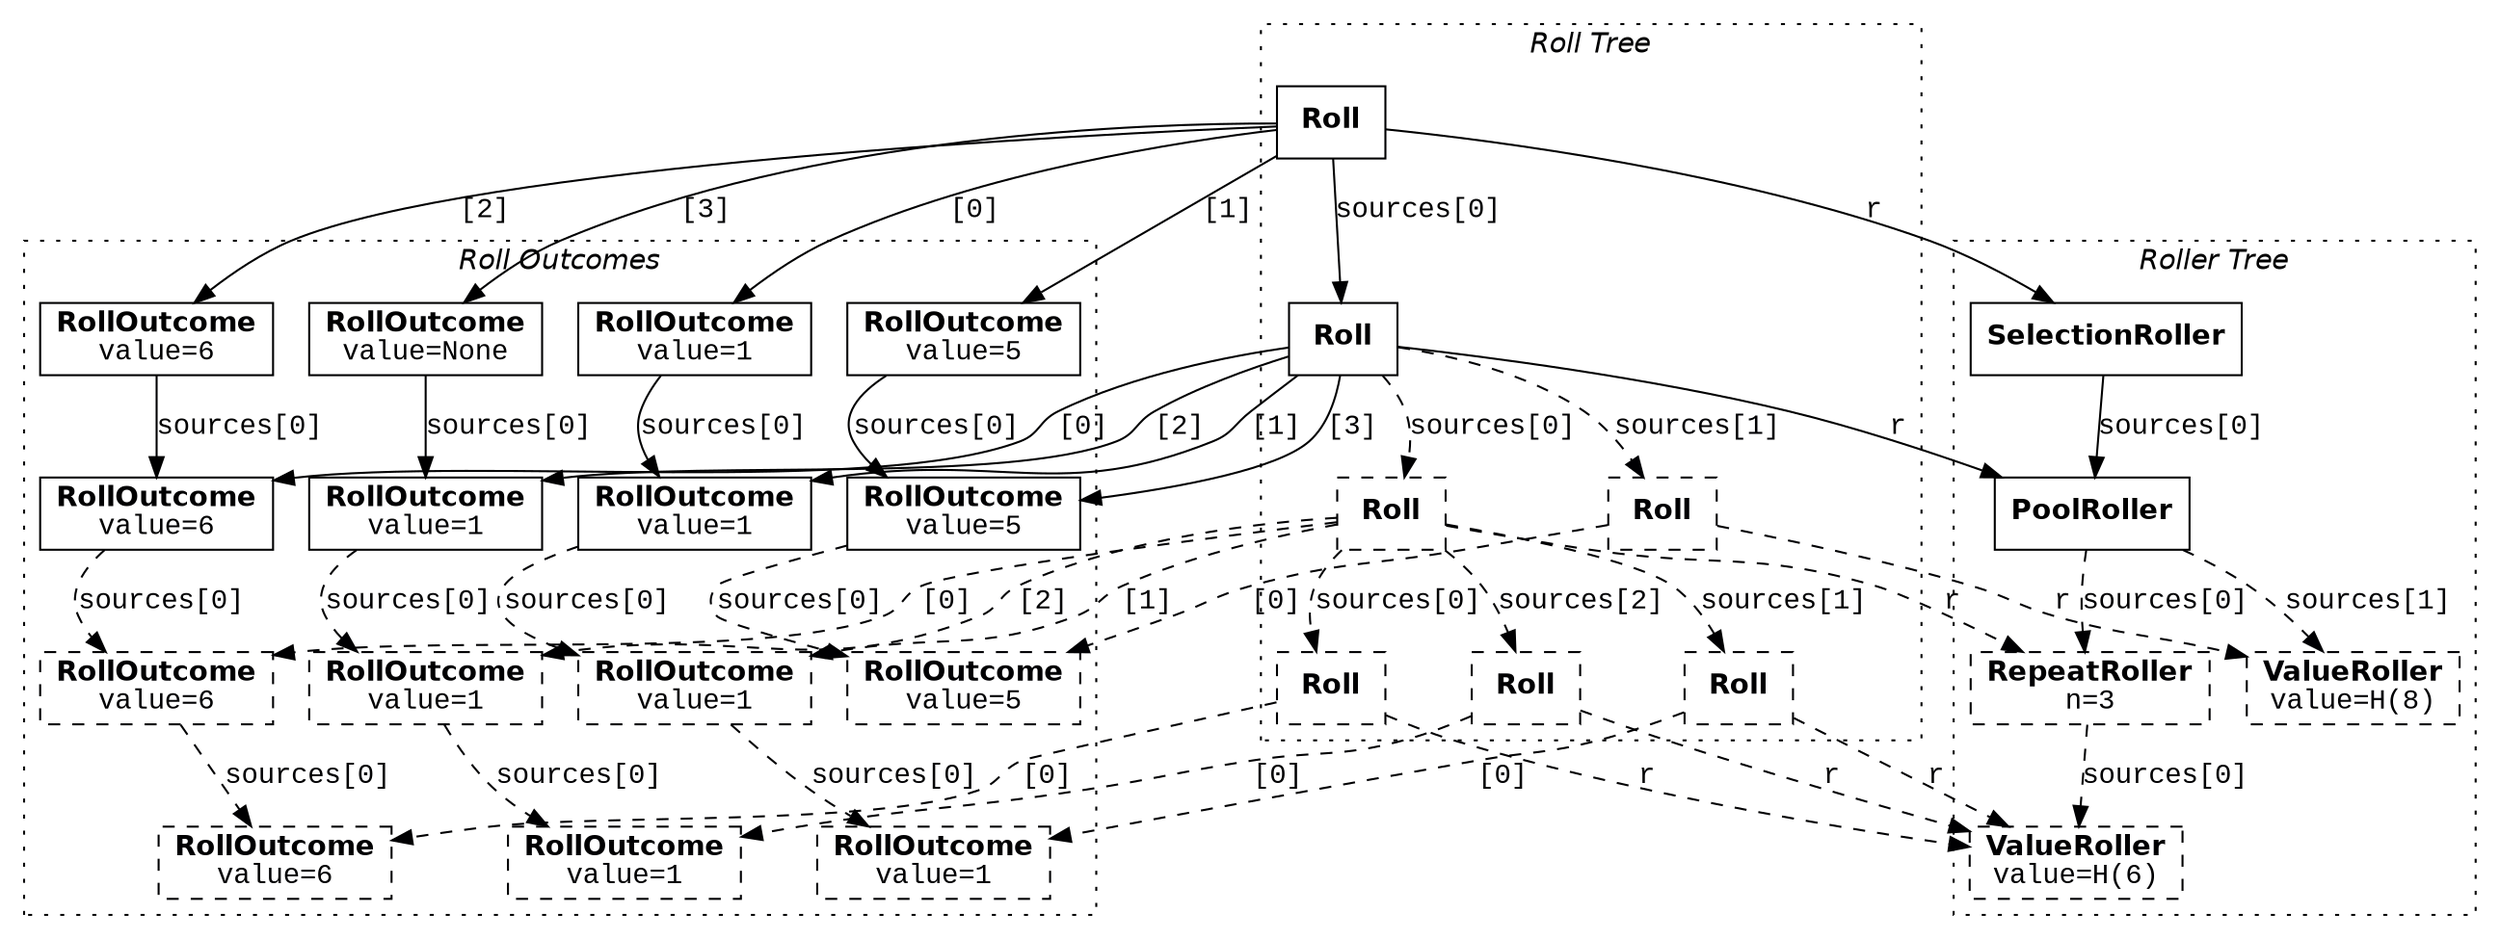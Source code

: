 strict digraph {
    fontname = "Helvetica"
    node[fontname="Helvetica"]

    subgraph cluster_0 {
        "label" = <<i>Roller Tree</i>>
        "style" = "dotted"

        "SelectionRoller" [shape=box, label=<<font><b>SelectionRoller</b></font>>]
        "PoolRoller" [shape=box, label=<<font><b>PoolRoller</b></font>>]
        "SelectionRoller" -> "PoolRoller" [label=<<font face="Courier New">sources[0]</font>>]

        node[style="dashed"]
        edge[style="dashed"]

        node[color="#000002"]
        node[fontcolor="#000002"]
        edge[color="#000002"]
        edge[fontcolor="#000002"]
        "RepeatRoller" [shape=box, label=<<font><b>RepeatRoller</b></font><br/><font face="Courier New">n=3</font>>]
        "PoolRoller" -> "RepeatRoller" [label=<<font face="Courier New">sources[0]</font>>]
        "ValueRoller_d6" [shape=box, label=<<b>ValueRoller</b><br/><font face="Courier New">value=H(6)</font>>]
        "RepeatRoller" -> "ValueRoller_d6" [label=<<font face="Courier New">sources[0]</font>>]

        node[color="#000003"]
        node[fontcolor="#000003"]
        edge[color="#000003"]
        edge[fontcolor="#000003"]
        "ValueRoller_d8" [shape=box, label=<<b>ValueRoller</b><br/><font face="Courier New">value=H(8)</font>>]
        "PoolRoller" -> "ValueRoller_d8" [label=<<font face="Courier New">sources[1]</font>>]
    }

    subgraph cluster_1 {
        "label" = <<i>Roll Tree</i>>
        "style" = "dotted"
        color="#000001"
        fontcolor="#000001"

        node[color="#000001"]
        node[fontcolor="#000001"]
        edge[color="#000001"]
        edge[fontcolor="#000001"]
        "Roll_SelectionRoller" [shape=box, label=<<font><b>Roll</b></font>>]
        "Roll_PoolRoller" [shape=box, label=<<font><b>Roll</b></font>>]
        "Roll_SelectionRoller" -> "Roll_PoolRoller" [label=<<font face="Courier New">sources[0]</font>>]

        node[style="dashed"]
        edge[style="dashed"]

        node[color="#000002"]
        node[fontcolor="#000002"]
        edge[color="#000002"]
        edge[fontcolor="#000002"]
        "Roll_RepeatRoller" [shape=box, label=<<b>Roll</b>>]
        "Roll_PoolRoller" -> "Roll_RepeatRoller" [label=<<font face="Courier New">sources[0]</font>>]
        "Roll_6_ValueRoller_d6" [shape=box, label=<<b>Roll</b>>]
        "Roll_1_ValueRoller_d6" [shape=box, label=<<b>Roll</b>>]
        "Roll_None_ValueRoller_d6" [shape=box, label=<<b>Roll</b>>]
        "Roll_RepeatRoller" -> "Roll_6_ValueRoller_d6" [label=<<font face="Courier New">sources[0]</font>>]
        "Roll_RepeatRoller" -> "Roll_1_ValueRoller_d6" [label=<<font face="Courier New">sources[1]</font>>]
        "Roll_RepeatRoller" -> "Roll_None_ValueRoller_d6" [label=<<font face="Courier New">sources[2]</font>>]

        node[color="#000003"]
        node[fontcolor="#000003"]
        edge[color="#000003"]
        edge[fontcolor="#000003"]
        "Roll_ValueRoller_d8" [shape=box, label=<<b>Roll</b>>]
        "Roll_PoolRoller" -> "Roll_ValueRoller_d8" [label=<<font face="Courier New">sources[1]</font>>]
    }

    subgraph cluster_2 {
        "label" = <<i>Roll Outcomes</i>>
        "style" = "dotted"
        color="#000001"
        fontcolor="#000001"

        node[color="#000001"]
        node[fontcolor="#000001"]
        edge[color="#000001"]
        edge[fontcolor="#000001"]
        "RollOutcome_1_SelectionRoller" [shape=box, label=<<font><b>RollOutcome</b></font><br/><font face="Courier New">value=1</font>>]
        "RollOutcome_5_SelectionRoller" [shape=box, label=<<font><b>RollOutcome</b></font><br/><font face="Courier New">value=5</font>>]
        "RollOutcome_6_SelectionRoller" [shape=box, label=<<font><b>RollOutcome</b></font><br/><font face="Courier New">value=6</font>>]
        "RollOutcome_None_SelectionRoller" [shape=box, label=<<font><b>RollOutcome</b></font><br/><font face="Courier New">value=None</font>>]

        "RollOutcome_6_PoolRoller" [shape=box, label=<<font><b>RollOutcome</b></font><br/><font face="Courier New">value=6</font>>]
        "RollOutcome_1_PoolRoller" [shape=box, label=<<font><b>RollOutcome</b></font><br/><font face="Courier New">value=1</font>>]
        "RollOutcome_None_PoolRoller" [shape=box, label=<<font><b>RollOutcome</b></font><br/><font face="Courier New">value=1</font>>]
        "RollOutcome_5_PoolRoller" [shape=box, label=<<font><b>RollOutcome</b></font><br/><font face="Courier New">value=5</font>>]
        "RollOutcome_6_SelectionRoller" -> "RollOutcome_6_PoolRoller" [label=<<font face="Courier New">sources[0]</font>>]
        "RollOutcome_1_SelectionRoller" -> "RollOutcome_1_PoolRoller" [label=<<font face="Courier New">sources[0]</font>>]
        "RollOutcome_None_SelectionRoller" -> "RollOutcome_None_PoolRoller" [label=<<font face="Courier New">sources[0]</font>>]
        "RollOutcome_5_SelectionRoller" -> "RollOutcome_5_PoolRoller" [label=<<font face="Courier New">sources[0]</font>>]

        node[style="dashed"]
        edge[style="dashed"]

        node[color="#000002"]
        node[fontcolor="#000002"]
        edge[color="#000002"]
        edge[fontcolor="#000002"]
        "RollOutcome_6_RepeatRoller" [shape=box, label=<<font><b>RollOutcome</b></font><br/><font face="Courier New">value=6</font>>]
        "RollOutcome_6_ValueRoller_d6" [shape=box, label=<<font><b>RollOutcome</b></font><br/><font face="Courier New">value=6</font>>]
        "RollOutcome_6_PoolRoller" -> "RollOutcome_6_RepeatRoller" [label=<<font face="Courier New">sources[0]</font>>]
        "RollOutcome_6_RepeatRoller" -> "RollOutcome_6_ValueRoller_d6" [label=<<font face="Courier New">sources[0]</font>>]

        "RollOutcome_1_RepeatRoller" [shape=box, label=<<font><b>RollOutcome</b></font><br/><font face="Courier New">value=1</font>>]
        "RollOutcome_1_ValueRoller_d6" [shape=box, label=<<font><b>RollOutcome</b></font><br/><font face="Courier New">value=1</font>>]
        "RollOutcome_1_PoolRoller" -> "RollOutcome_1_RepeatRoller" [label=<<font face="Courier New">sources[0]</font>>]
        "RollOutcome_1_RepeatRoller" -> "RollOutcome_1_ValueRoller_d6" [label=<<font face="Courier New">sources[0]</font>>]

        "RollOutcome_None_RepeatRoller" [shape=box, label=<<font><b>RollOutcome</b></font><br/><font face="Courier New">value=1</font>>]
        "RollOutcome_None_ValueRoller_d6" [shape=box, label=<<font><b>RollOutcome</b></font><br/><font face="Courier New">value=1</font>>]
        "RollOutcome_None_PoolRoller" -> "RollOutcome_None_RepeatRoller" [label=<<font face="Courier New">sources[0]</font>>]
        "RollOutcome_None_RepeatRoller" -> "RollOutcome_None_ValueRoller_d6" [label=<<font face="Courier New">sources[0]</font>>]

        node[color="#000003"]
        node[fontcolor="#000003"]
        edge[color="#000003"]
        edge[fontcolor="#000003"]
        "RollOutcome_5_ValueRoller_d8" [shape=box, label=<<font><b>RollOutcome</b></font><br/><font face="Courier New">value=5</font>>]
        "RollOutcome_5_PoolRoller" -> "RollOutcome_5_ValueRoller_d8" [label=<<font face="Courier New">sources[0]</font>>]
    }

    "Roll_SelectionRoller" -> "SelectionRoller" [label=<<font face="Courier New">r</font>>]
    "Roll_PoolRoller" -> "PoolRoller" [label=<<font face="Courier New">r</font>>]

    node[color="#000001"]
    node[fontcolor="#000001"]
    edge[color="#000001"]
    edge[fontcolor="#000001"]
    "Roll_SelectionRoller" -> "RollOutcome_1_SelectionRoller" [label=<<font face="Courier New">[0]</font>>]
    "Roll_SelectionRoller" -> "RollOutcome_5_SelectionRoller" [label=<<font face="Courier New">[1]</font>>]
    "Roll_SelectionRoller" -> "RollOutcome_6_SelectionRoller" [label=<<font face="Courier New">[2]</font>>]
    "Roll_SelectionRoller" -> "RollOutcome_None_SelectionRoller" [label=<<font face="Courier New">[3]</font>>]

    "Roll_PoolRoller" -> "RollOutcome_6_PoolRoller" [label=<<font face="Courier New">[0]</font>>]
    "Roll_PoolRoller" -> "RollOutcome_1_PoolRoller" [label=<<font face="Courier New">[1]</font>>]
    "Roll_PoolRoller" -> "RollOutcome_None_PoolRoller" [label=<<font face="Courier New">[2]</font>>]
    "Roll_PoolRoller" -> "RollOutcome_5_PoolRoller" [label=<<font face="Courier New">[3]</font>>]

    node[style="dashed"]
    edge[style="dashed"]

    node[color="#000002"]
    node[fontcolor="#000002"]
    edge[color="#000002"]
    edge[fontcolor="#000002"]
    "Roll_RepeatRoller" -> "RepeatRoller" [label=<<font face="Courier New">r</font>>]
    "Roll_RepeatRoller" -> "RollOutcome_6_RepeatRoller" [label=<<font face="Courier New">[0]</font>>]
    "Roll_RepeatRoller" -> "RollOutcome_1_RepeatRoller" [label=<<font face="Courier New">[1]</font>>]
    "Roll_RepeatRoller" -> "RollOutcome_None_RepeatRoller" [label=<<font face="Courier New">[2]</font>>]
    "Roll_6_ValueRoller_d6" -> "ValueRoller_d6" [label=<<font face="Courier New">r</font>>]
    "Roll_6_ValueRoller_d6" -> "RollOutcome_6_ValueRoller_d6" [label=<<font face="Courier New">[0]</font>>]
    "Roll_1_ValueRoller_d6" -> "ValueRoller_d6" [label=<<font face="Courier New">r</font>>]
    "Roll_1_ValueRoller_d6" -> "RollOutcome_1_ValueRoller_d6" [label=<<font face="Courier New">[0]</font>>]
    "Roll_None_ValueRoller_d6" -> "ValueRoller_d6" [label=<<font face="Courier New">r</font>>]
    "Roll_None_ValueRoller_d6" -> "RollOutcome_None_ValueRoller_d6" [label=<<font face="Courier New">[0]</font>>]

    node[color="#000003"]
    node[fontcolor="#000003"]
    edge[color="#000003"]
    edge[fontcolor="#000003"]
    "Roll_ValueRoller_d8" -> "ValueRoller_d8" [label=<<font face="Courier New">r</font>>]
    "Roll_ValueRoller_d8" -> "RollOutcome_5_ValueRoller_d8" [label=<<font face="Courier New">[0]</font>>]
}

